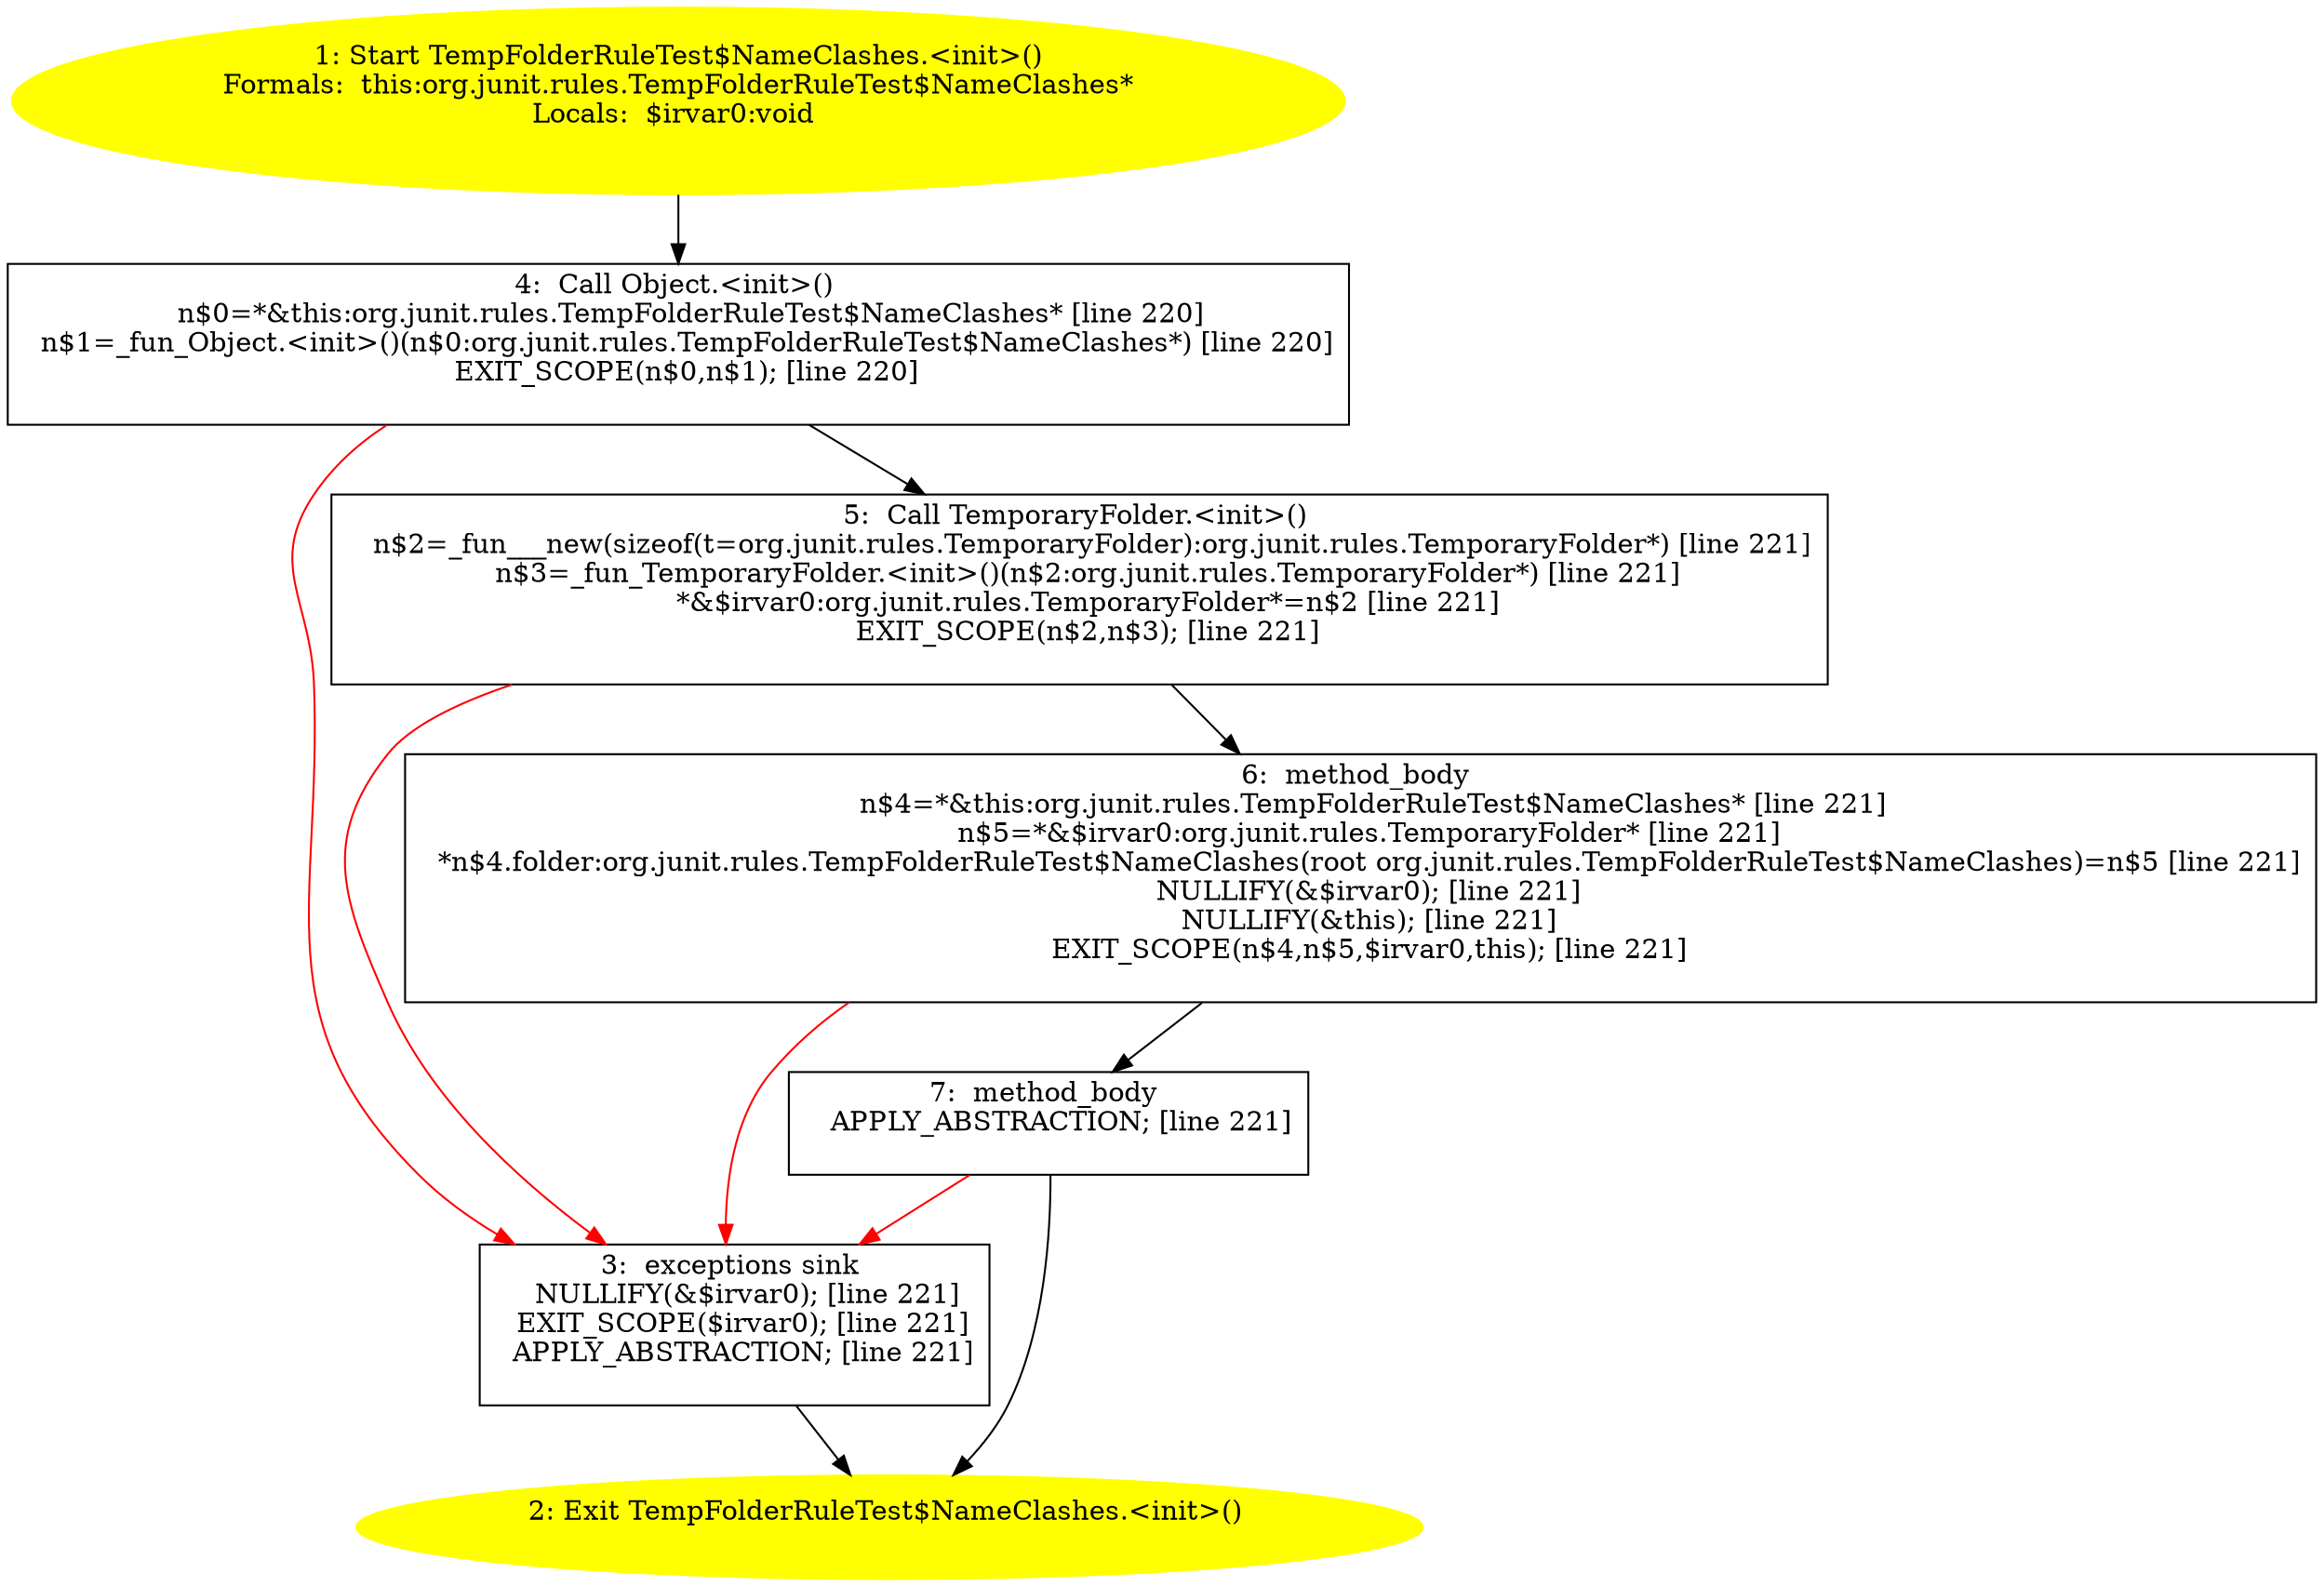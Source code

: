 /* @generated */
digraph cfg {
"org.junit.rules.TempFolderRuleTest$NameClashes.<init>().7af76008ecdbf641fc9c9fd241dc16f4_1" [label="1: Start TempFolderRuleTest$NameClashes.<init>()\nFormals:  this:org.junit.rules.TempFolderRuleTest$NameClashes*\nLocals:  $irvar0:void \n  " color=yellow style=filled]
	

	 "org.junit.rules.TempFolderRuleTest$NameClashes.<init>().7af76008ecdbf641fc9c9fd241dc16f4_1" -> "org.junit.rules.TempFolderRuleTest$NameClashes.<init>().7af76008ecdbf641fc9c9fd241dc16f4_4" ;
"org.junit.rules.TempFolderRuleTest$NameClashes.<init>().7af76008ecdbf641fc9c9fd241dc16f4_2" [label="2: Exit TempFolderRuleTest$NameClashes.<init>() \n  " color=yellow style=filled]
	

"org.junit.rules.TempFolderRuleTest$NameClashes.<init>().7af76008ecdbf641fc9c9fd241dc16f4_3" [label="3:  exceptions sink \n   NULLIFY(&$irvar0); [line 221]\n  EXIT_SCOPE($irvar0); [line 221]\n  APPLY_ABSTRACTION; [line 221]\n " shape="box"]
	

	 "org.junit.rules.TempFolderRuleTest$NameClashes.<init>().7af76008ecdbf641fc9c9fd241dc16f4_3" -> "org.junit.rules.TempFolderRuleTest$NameClashes.<init>().7af76008ecdbf641fc9c9fd241dc16f4_2" ;
"org.junit.rules.TempFolderRuleTest$NameClashes.<init>().7af76008ecdbf641fc9c9fd241dc16f4_4" [label="4:  Call Object.<init>() \n   n$0=*&this:org.junit.rules.TempFolderRuleTest$NameClashes* [line 220]\n  n$1=_fun_Object.<init>()(n$0:org.junit.rules.TempFolderRuleTest$NameClashes*) [line 220]\n  EXIT_SCOPE(n$0,n$1); [line 220]\n " shape="box"]
	

	 "org.junit.rules.TempFolderRuleTest$NameClashes.<init>().7af76008ecdbf641fc9c9fd241dc16f4_4" -> "org.junit.rules.TempFolderRuleTest$NameClashes.<init>().7af76008ecdbf641fc9c9fd241dc16f4_5" ;
	 "org.junit.rules.TempFolderRuleTest$NameClashes.<init>().7af76008ecdbf641fc9c9fd241dc16f4_4" -> "org.junit.rules.TempFolderRuleTest$NameClashes.<init>().7af76008ecdbf641fc9c9fd241dc16f4_3" [color="red" ];
"org.junit.rules.TempFolderRuleTest$NameClashes.<init>().7af76008ecdbf641fc9c9fd241dc16f4_5" [label="5:  Call TemporaryFolder.<init>() \n   n$2=_fun___new(sizeof(t=org.junit.rules.TemporaryFolder):org.junit.rules.TemporaryFolder*) [line 221]\n  n$3=_fun_TemporaryFolder.<init>()(n$2:org.junit.rules.TemporaryFolder*) [line 221]\n  *&$irvar0:org.junit.rules.TemporaryFolder*=n$2 [line 221]\n  EXIT_SCOPE(n$2,n$3); [line 221]\n " shape="box"]
	

	 "org.junit.rules.TempFolderRuleTest$NameClashes.<init>().7af76008ecdbf641fc9c9fd241dc16f4_5" -> "org.junit.rules.TempFolderRuleTest$NameClashes.<init>().7af76008ecdbf641fc9c9fd241dc16f4_6" ;
	 "org.junit.rules.TempFolderRuleTest$NameClashes.<init>().7af76008ecdbf641fc9c9fd241dc16f4_5" -> "org.junit.rules.TempFolderRuleTest$NameClashes.<init>().7af76008ecdbf641fc9c9fd241dc16f4_3" [color="red" ];
"org.junit.rules.TempFolderRuleTest$NameClashes.<init>().7af76008ecdbf641fc9c9fd241dc16f4_6" [label="6:  method_body \n   n$4=*&this:org.junit.rules.TempFolderRuleTest$NameClashes* [line 221]\n  n$5=*&$irvar0:org.junit.rules.TemporaryFolder* [line 221]\n  *n$4.folder:org.junit.rules.TempFolderRuleTest$NameClashes(root org.junit.rules.TempFolderRuleTest$NameClashes)=n$5 [line 221]\n  NULLIFY(&$irvar0); [line 221]\n  NULLIFY(&this); [line 221]\n  EXIT_SCOPE(n$4,n$5,$irvar0,this); [line 221]\n " shape="box"]
	

	 "org.junit.rules.TempFolderRuleTest$NameClashes.<init>().7af76008ecdbf641fc9c9fd241dc16f4_6" -> "org.junit.rules.TempFolderRuleTest$NameClashes.<init>().7af76008ecdbf641fc9c9fd241dc16f4_7" ;
	 "org.junit.rules.TempFolderRuleTest$NameClashes.<init>().7af76008ecdbf641fc9c9fd241dc16f4_6" -> "org.junit.rules.TempFolderRuleTest$NameClashes.<init>().7af76008ecdbf641fc9c9fd241dc16f4_3" [color="red" ];
"org.junit.rules.TempFolderRuleTest$NameClashes.<init>().7af76008ecdbf641fc9c9fd241dc16f4_7" [label="7:  method_body \n   APPLY_ABSTRACTION; [line 221]\n " shape="box"]
	

	 "org.junit.rules.TempFolderRuleTest$NameClashes.<init>().7af76008ecdbf641fc9c9fd241dc16f4_7" -> "org.junit.rules.TempFolderRuleTest$NameClashes.<init>().7af76008ecdbf641fc9c9fd241dc16f4_2" ;
	 "org.junit.rules.TempFolderRuleTest$NameClashes.<init>().7af76008ecdbf641fc9c9fd241dc16f4_7" -> "org.junit.rules.TempFolderRuleTest$NameClashes.<init>().7af76008ecdbf641fc9c9fd241dc16f4_3" [color="red" ];
}
